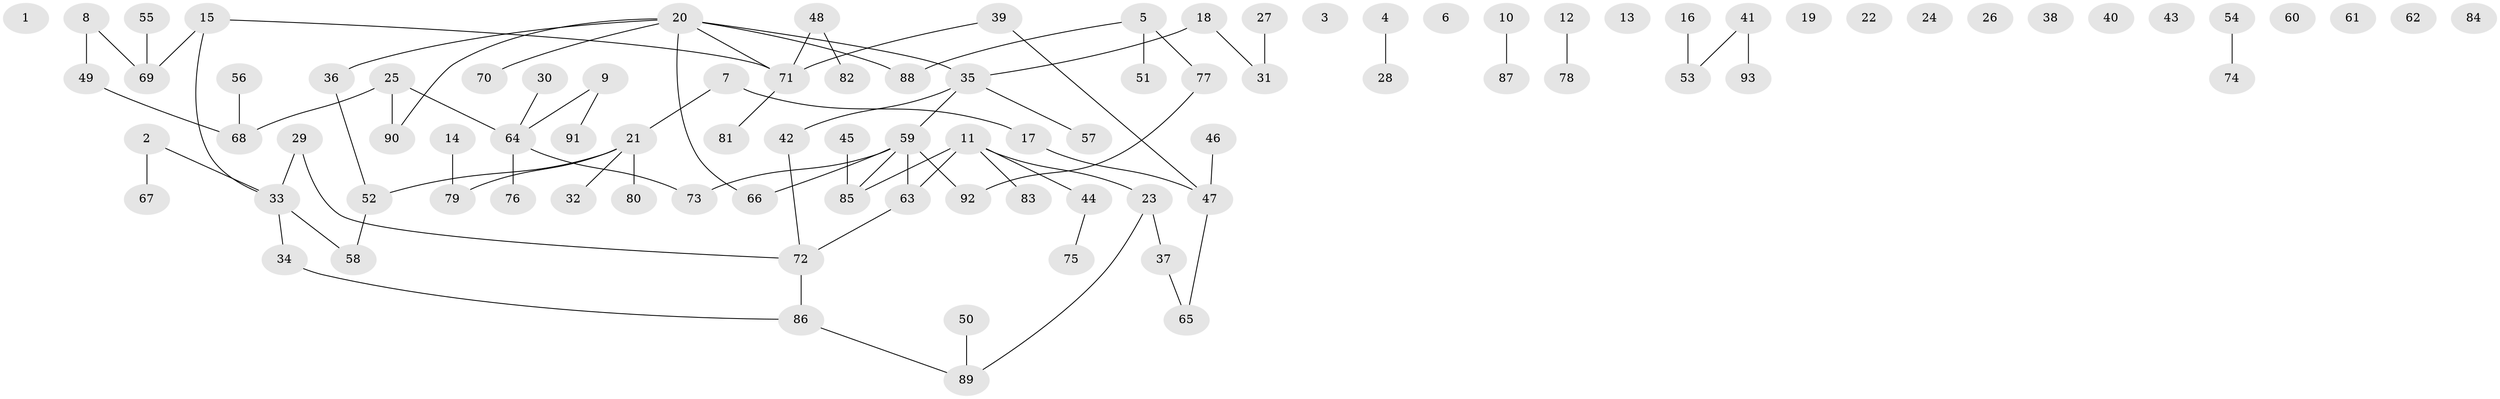 // coarse degree distribution, {5: 0.05555555555555555, 8: 0.05555555555555555, 3: 0.2777777777777778, 2: 0.3333333333333333, 6: 0.05555555555555555, 1: 0.2222222222222222}
// Generated by graph-tools (version 1.1) at 2025/48/03/04/25 22:48:12]
// undirected, 93 vertices, 84 edges
graph export_dot {
  node [color=gray90,style=filled];
  1;
  2;
  3;
  4;
  5;
  6;
  7;
  8;
  9;
  10;
  11;
  12;
  13;
  14;
  15;
  16;
  17;
  18;
  19;
  20;
  21;
  22;
  23;
  24;
  25;
  26;
  27;
  28;
  29;
  30;
  31;
  32;
  33;
  34;
  35;
  36;
  37;
  38;
  39;
  40;
  41;
  42;
  43;
  44;
  45;
  46;
  47;
  48;
  49;
  50;
  51;
  52;
  53;
  54;
  55;
  56;
  57;
  58;
  59;
  60;
  61;
  62;
  63;
  64;
  65;
  66;
  67;
  68;
  69;
  70;
  71;
  72;
  73;
  74;
  75;
  76;
  77;
  78;
  79;
  80;
  81;
  82;
  83;
  84;
  85;
  86;
  87;
  88;
  89;
  90;
  91;
  92;
  93;
  2 -- 33;
  2 -- 67;
  4 -- 28;
  5 -- 51;
  5 -- 77;
  5 -- 88;
  7 -- 17;
  7 -- 21;
  8 -- 49;
  8 -- 69;
  9 -- 64;
  9 -- 91;
  10 -- 87;
  11 -- 23;
  11 -- 44;
  11 -- 63;
  11 -- 83;
  11 -- 85;
  12 -- 78;
  14 -- 79;
  15 -- 33;
  15 -- 69;
  15 -- 71;
  16 -- 53;
  17 -- 47;
  18 -- 31;
  18 -- 35;
  20 -- 35;
  20 -- 36;
  20 -- 66;
  20 -- 70;
  20 -- 71;
  20 -- 88;
  20 -- 90;
  21 -- 32;
  21 -- 52;
  21 -- 79;
  21 -- 80;
  23 -- 37;
  23 -- 89;
  25 -- 64;
  25 -- 68;
  25 -- 90;
  27 -- 31;
  29 -- 33;
  29 -- 72;
  30 -- 64;
  33 -- 34;
  33 -- 58;
  34 -- 86;
  35 -- 42;
  35 -- 57;
  35 -- 59;
  36 -- 52;
  37 -- 65;
  39 -- 47;
  39 -- 71;
  41 -- 53;
  41 -- 93;
  42 -- 72;
  44 -- 75;
  45 -- 85;
  46 -- 47;
  47 -- 65;
  48 -- 71;
  48 -- 82;
  49 -- 68;
  50 -- 89;
  52 -- 58;
  54 -- 74;
  55 -- 69;
  56 -- 68;
  59 -- 63;
  59 -- 66;
  59 -- 73;
  59 -- 85;
  59 -- 92;
  63 -- 72;
  64 -- 73;
  64 -- 76;
  71 -- 81;
  72 -- 86;
  77 -- 92;
  86 -- 89;
}
